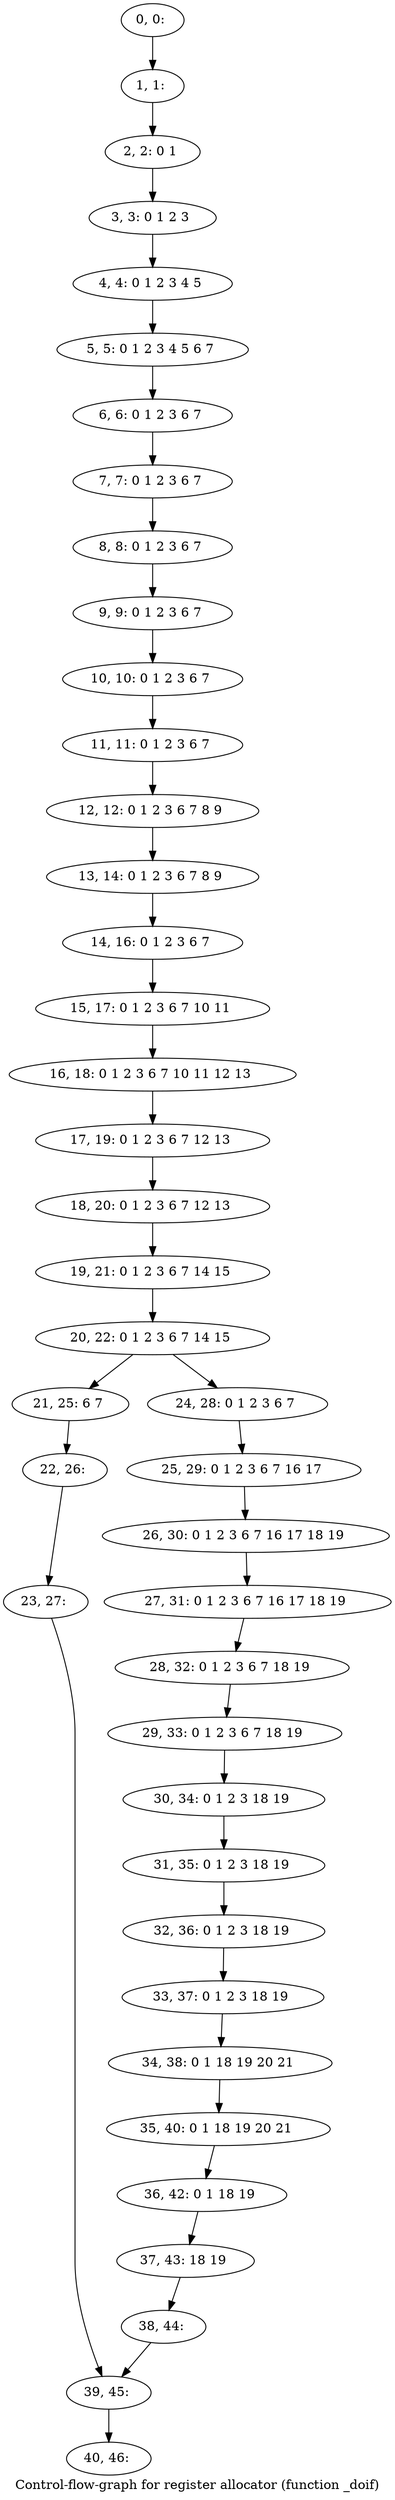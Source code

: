 digraph G {
graph [label="Control-flow-graph for register allocator (function _doif)"]
0[label="0, 0: "];
1[label="1, 1: "];
2[label="2, 2: 0 1 "];
3[label="3, 3: 0 1 2 3 "];
4[label="4, 4: 0 1 2 3 4 5 "];
5[label="5, 5: 0 1 2 3 4 5 6 7 "];
6[label="6, 6: 0 1 2 3 6 7 "];
7[label="7, 7: 0 1 2 3 6 7 "];
8[label="8, 8: 0 1 2 3 6 7 "];
9[label="9, 9: 0 1 2 3 6 7 "];
10[label="10, 10: 0 1 2 3 6 7 "];
11[label="11, 11: 0 1 2 3 6 7 "];
12[label="12, 12: 0 1 2 3 6 7 8 9 "];
13[label="13, 14: 0 1 2 3 6 7 8 9 "];
14[label="14, 16: 0 1 2 3 6 7 "];
15[label="15, 17: 0 1 2 3 6 7 10 11 "];
16[label="16, 18: 0 1 2 3 6 7 10 11 12 13 "];
17[label="17, 19: 0 1 2 3 6 7 12 13 "];
18[label="18, 20: 0 1 2 3 6 7 12 13 "];
19[label="19, 21: 0 1 2 3 6 7 14 15 "];
20[label="20, 22: 0 1 2 3 6 7 14 15 "];
21[label="21, 25: 6 7 "];
22[label="22, 26: "];
23[label="23, 27: "];
24[label="24, 28: 0 1 2 3 6 7 "];
25[label="25, 29: 0 1 2 3 6 7 16 17 "];
26[label="26, 30: 0 1 2 3 6 7 16 17 18 19 "];
27[label="27, 31: 0 1 2 3 6 7 16 17 18 19 "];
28[label="28, 32: 0 1 2 3 6 7 18 19 "];
29[label="29, 33: 0 1 2 3 6 7 18 19 "];
30[label="30, 34: 0 1 2 3 18 19 "];
31[label="31, 35: 0 1 2 3 18 19 "];
32[label="32, 36: 0 1 2 3 18 19 "];
33[label="33, 37: 0 1 2 3 18 19 "];
34[label="34, 38: 0 1 18 19 20 21 "];
35[label="35, 40: 0 1 18 19 20 21 "];
36[label="36, 42: 0 1 18 19 "];
37[label="37, 43: 18 19 "];
38[label="38, 44: "];
39[label="39, 45: "];
40[label="40, 46: "];
0->1 ;
1->2 ;
2->3 ;
3->4 ;
4->5 ;
5->6 ;
6->7 ;
7->8 ;
8->9 ;
9->10 ;
10->11 ;
11->12 ;
12->13 ;
13->14 ;
14->15 ;
15->16 ;
16->17 ;
17->18 ;
18->19 ;
19->20 ;
20->21 ;
20->24 ;
21->22 ;
22->23 ;
23->39 ;
24->25 ;
25->26 ;
26->27 ;
27->28 ;
28->29 ;
29->30 ;
30->31 ;
31->32 ;
32->33 ;
33->34 ;
34->35 ;
35->36 ;
36->37 ;
37->38 ;
38->39 ;
39->40 ;
}
